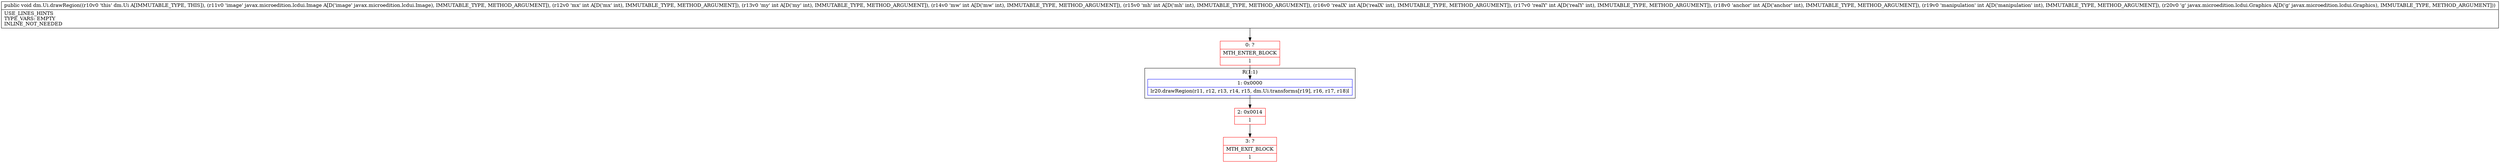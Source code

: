 digraph "CFG fordm.Ui.drawRegion(Ljavax\/microedition\/lcdui\/Image;IIIIIIIILjavax\/microedition\/lcdui\/Graphics;)V" {
subgraph cluster_Region_2054879683 {
label = "R(1:1)";
node [shape=record,color=blue];
Node_1 [shape=record,label="{1\:\ 0x0000|lr20.drawRegion(r11, r12, r13, r14, r15, dm.Ui.transforms[r19], r16, r17, r18)l}"];
}
Node_0 [shape=record,color=red,label="{0\:\ ?|MTH_ENTER_BLOCK\l|l}"];
Node_2 [shape=record,color=red,label="{2\:\ 0x0014|l}"];
Node_3 [shape=record,color=red,label="{3\:\ ?|MTH_EXIT_BLOCK\l|l}"];
MethodNode[shape=record,label="{public void dm.Ui.drawRegion((r10v0 'this' dm.Ui A[IMMUTABLE_TYPE, THIS]), (r11v0 'image' javax.microedition.lcdui.Image A[D('image' javax.microedition.lcdui.Image), IMMUTABLE_TYPE, METHOD_ARGUMENT]), (r12v0 'mx' int A[D('mx' int), IMMUTABLE_TYPE, METHOD_ARGUMENT]), (r13v0 'my' int A[D('my' int), IMMUTABLE_TYPE, METHOD_ARGUMENT]), (r14v0 'mw' int A[D('mw' int), IMMUTABLE_TYPE, METHOD_ARGUMENT]), (r15v0 'mh' int A[D('mh' int), IMMUTABLE_TYPE, METHOD_ARGUMENT]), (r16v0 'realX' int A[D('realX' int), IMMUTABLE_TYPE, METHOD_ARGUMENT]), (r17v0 'realY' int A[D('realY' int), IMMUTABLE_TYPE, METHOD_ARGUMENT]), (r18v0 'anchor' int A[D('anchor' int), IMMUTABLE_TYPE, METHOD_ARGUMENT]), (r19v0 'manipulation' int A[D('manipulation' int), IMMUTABLE_TYPE, METHOD_ARGUMENT]), (r20v0 'g' javax.microedition.lcdui.Graphics A[D('g' javax.microedition.lcdui.Graphics), IMMUTABLE_TYPE, METHOD_ARGUMENT]))  | USE_LINES_HINTS\lTYPE_VARS: EMPTY\lINLINE_NOT_NEEDED\l}"];
MethodNode -> Node_0;
Node_1 -> Node_2;
Node_0 -> Node_1;
Node_2 -> Node_3;
}

